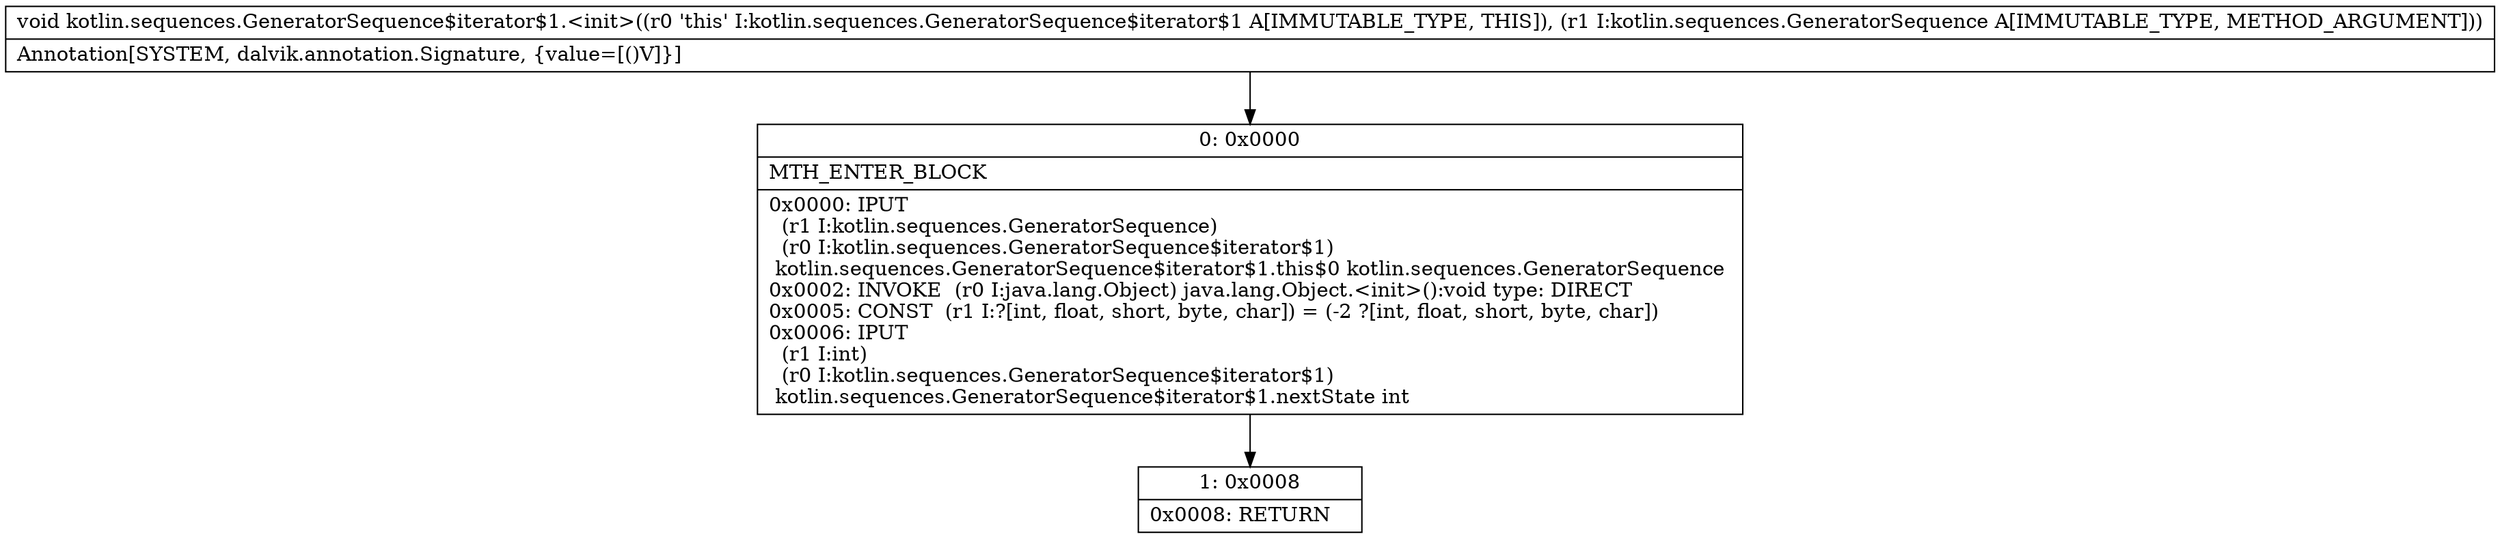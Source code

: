 digraph "CFG forkotlin.sequences.GeneratorSequence$iterator$1.\<init\>(Lkotlin\/sequences\/GeneratorSequence;)V" {
Node_0 [shape=record,label="{0\:\ 0x0000|MTH_ENTER_BLOCK\l|0x0000: IPUT  \l  (r1 I:kotlin.sequences.GeneratorSequence)\l  (r0 I:kotlin.sequences.GeneratorSequence$iterator$1)\l kotlin.sequences.GeneratorSequence$iterator$1.this$0 kotlin.sequences.GeneratorSequence \l0x0002: INVOKE  (r0 I:java.lang.Object) java.lang.Object.\<init\>():void type: DIRECT \l0x0005: CONST  (r1 I:?[int, float, short, byte, char]) = (\-2 ?[int, float, short, byte, char]) \l0x0006: IPUT  \l  (r1 I:int)\l  (r0 I:kotlin.sequences.GeneratorSequence$iterator$1)\l kotlin.sequences.GeneratorSequence$iterator$1.nextState int \l}"];
Node_1 [shape=record,label="{1\:\ 0x0008|0x0008: RETURN   \l}"];
MethodNode[shape=record,label="{void kotlin.sequences.GeneratorSequence$iterator$1.\<init\>((r0 'this' I:kotlin.sequences.GeneratorSequence$iterator$1 A[IMMUTABLE_TYPE, THIS]), (r1 I:kotlin.sequences.GeneratorSequence A[IMMUTABLE_TYPE, METHOD_ARGUMENT]))  | Annotation[SYSTEM, dalvik.annotation.Signature, \{value=[()V]\}]\l}"];
MethodNode -> Node_0;
Node_0 -> Node_1;
}

